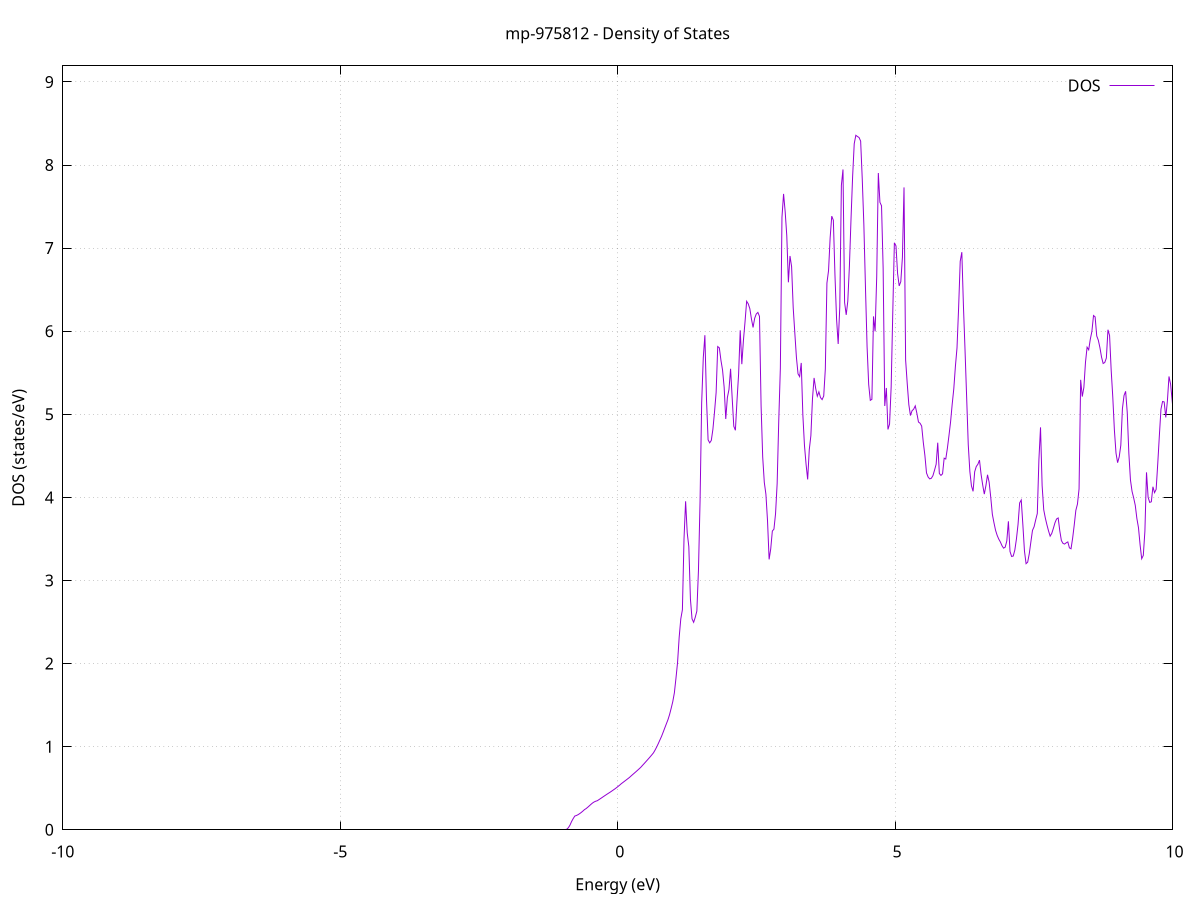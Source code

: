 set title 'mp-975812 - Density of States'
set xlabel 'Energy (eV)'
set ylabel 'DOS (states/eV)'
set grid
set xrange [-10:10]
set yrange [0:9.193]
set xzeroaxis lt -1
set terminal png size 800,600
set output 'mp-975812_dos_gnuplot.png'
plot '-' using 1:2 with lines title 'DOS'
-39.758400 0.000000
-39.729400 0.000000
-39.700500 0.000000
-39.671600 0.000000
-39.642600 0.000000
-39.613700 0.000000
-39.584700 0.000000
-39.555800 0.000000
-39.526800 0.000000
-39.497900 0.000000
-39.469000 0.000000
-39.440000 0.000000
-39.411100 0.000000
-39.382100 0.000000
-39.353200 0.000000
-39.324200 0.000000
-39.295300 0.000000
-39.266400 0.000000
-39.237400 0.000000
-39.208500 0.000000
-39.179500 0.000000
-39.150600 0.000000
-39.121600 0.000000
-39.092700 0.000000
-39.063800 0.000000
-39.034800 0.000000
-39.005900 0.000000
-38.976900 0.000000
-38.948000 0.000000
-38.919000 0.000000
-38.890100 0.000000
-38.861200 0.000000
-38.832200 0.000000
-38.803300 0.000000
-38.774300 0.000000
-38.745400 0.000000
-38.716400 0.000000
-38.687500 0.000000
-38.658600 0.000000
-38.629600 0.000000
-38.600700 0.000000
-38.571700 0.000000
-38.542800 0.000000
-38.513800 0.000000
-38.484900 0.000000
-38.455900 0.000000
-38.427000 0.000000
-38.398100 0.000000
-38.369100 0.000000
-38.340200 0.000000
-38.311200 0.000000
-38.282300 0.000000
-38.253300 0.000000
-38.224400 0.000000
-38.195500 0.000000
-38.166500 0.000000
-38.137600 0.000000
-38.108600 0.000000
-38.079700 0.000000
-38.050700 0.000000
-38.021800 0.000000
-37.992900 0.000000
-37.963900 0.000000
-37.935000 0.000000
-37.906000 0.000000
-37.877100 0.000000
-37.848100 0.000000
-37.819200 0.000000
-37.790300 0.000000
-37.761300 0.000000
-37.732400 0.000000
-37.703400 0.000000
-37.674500 0.000000
-37.645500 0.000000
-37.616600 0.000000
-37.587700 0.000000
-37.558700 0.000000
-37.529800 0.000000
-37.500800 0.000000
-37.471900 0.000000
-37.442900 0.000000
-37.414000 0.000000
-37.385100 0.000000
-37.356100 0.000000
-37.327200 0.000000
-37.298200 0.000000
-37.269300 0.000000
-37.240300 0.000000
-37.211400 0.000000
-37.182500 0.000000
-37.153500 0.000000
-37.124600 5.127200
-37.095600 43.401000
-37.066700 74.428900
-37.037700 160.516800
-37.008800 0.000000
-36.979900 0.000000
-36.950900 0.000000
-36.922000 0.000000
-36.893000 0.000000
-36.864100 0.000000
-36.835100 0.000000
-36.806200 0.000000
-36.777300 0.000000
-36.748300 0.000000
-36.719400 0.000000
-36.690400 0.000000
-36.661500 0.000000
-36.632500 0.000000
-36.603600 0.000000
-36.574700 0.000000
-36.545700 0.000000
-36.516800 0.000000
-36.487800 0.000000
-36.458900 0.000000
-36.429900 0.000000
-36.401000 0.000000
-36.372100 0.000000
-36.343100 0.000000
-36.314200 0.000000
-36.285200 0.000000
-36.256300 0.000000
-36.227300 0.000000
-36.198400 0.000000
-36.169400 0.000000
-36.140500 0.000000
-36.111600 0.000000
-36.082600 0.000000
-36.053700 0.000000
-36.024700 0.000000
-35.995800 0.000000
-35.966800 0.000000
-35.937900 0.000000
-35.909000 0.000000
-35.880000 0.000000
-35.851100 0.000000
-35.822100 0.000000
-35.793200 0.000000
-35.764200 0.000000
-35.735300 0.000000
-35.706400 0.000000
-35.677400 0.000000
-35.648500 0.000000
-35.619500 0.000000
-35.590600 0.000000
-35.561600 0.000000
-35.532700 0.000000
-35.503800 0.000000
-35.474800 0.000000
-35.445900 0.000000
-35.416900 0.000000
-35.388000 0.000000
-35.359000 0.000000
-35.330100 0.000000
-35.301200 0.000000
-35.272200 0.000000
-35.243300 0.000000
-35.214300 0.000000
-35.185400 0.000000
-35.156400 0.000000
-35.127500 0.000000
-35.098600 0.000000
-35.069600 0.000000
-35.040700 0.000000
-35.011700 0.000000
-34.982800 0.000000
-34.953800 0.000000
-34.924900 0.000000
-34.896000 0.000000
-34.867000 0.000000
-34.838100 0.000000
-34.809100 0.000000
-34.780200 0.000000
-34.751200 0.000000
-34.722300 0.000000
-34.693400 0.000000
-34.664400 0.000000
-34.635500 0.000000
-34.606500 0.000000
-34.577600 0.000000
-34.548600 0.000000
-34.519700 0.000000
-34.490800 0.000000
-34.461800 0.000000
-34.432900 0.000000
-34.403900 0.000000
-34.375000 0.000000
-34.346000 0.000000
-34.317100 0.000000
-34.288200 0.000000
-34.259200 0.000000
-34.230300 0.000000
-34.201300 0.000000
-34.172400 0.000000
-34.143400 0.000000
-34.114500 0.000000
-34.085600 0.000000
-34.056600 0.000000
-34.027700 0.000000
-33.998700 0.000000
-33.969800 0.000000
-33.940800 0.000000
-33.911900 0.000000
-33.883000 0.000000
-33.854000 0.000000
-33.825100 0.000000
-33.796100 0.000000
-33.767200 0.000000
-33.738200 0.000000
-33.709300 0.000000
-33.680300 0.000000
-33.651400 0.000000
-33.622500 0.000000
-33.593500 0.000000
-33.564600 0.000000
-33.535600 0.000000
-33.506700 0.000000
-33.477700 0.000000
-33.448800 0.000000
-33.419900 0.000000
-33.390900 0.000000
-33.362000 0.000000
-33.333000 0.000000
-33.304100 0.000000
-33.275100 0.000000
-33.246200 0.000000
-33.217300 0.000000
-33.188300 0.000000
-33.159400 0.000000
-33.130400 0.000000
-33.101500 0.000000
-33.072500 0.000000
-33.043600 0.000000
-33.014700 0.000000
-32.985700 0.000000
-32.956800 0.000000
-32.927800 0.000000
-32.898900 0.000000
-32.869900 0.000000
-32.841000 0.000000
-32.812100 0.000000
-32.783100 0.000000
-32.754200 0.000000
-32.725200 0.000000
-32.696300 0.000000
-32.667300 0.000000
-32.638400 0.000000
-32.609500 0.000000
-32.580500 0.000000
-32.551600 0.000000
-32.522600 0.000000
-32.493700 0.000000
-32.464700 0.000000
-32.435800 0.000000
-32.406900 0.000000
-32.377900 0.000000
-32.349000 0.000000
-32.320000 0.000000
-32.291100 0.000000
-32.262100 0.000000
-32.233200 0.000000
-32.204300 0.000000
-32.175300 0.000000
-32.146400 0.000000
-32.117400 0.000000
-32.088500 0.000000
-32.059500 0.000000
-32.030600 0.000000
-32.001700 0.000000
-31.972700 0.000000
-31.943800 0.000000
-31.914800 0.000000
-31.885900 0.000000
-31.856900 0.000000
-31.828000 0.000000
-31.799100 0.000000
-31.770100 0.000000
-31.741200 0.000000
-31.712200 0.000000
-31.683300 0.000000
-31.654300 0.000000
-31.625400 0.000000
-31.596500 0.000000
-31.567500 0.000000
-31.538600 0.000000
-31.509600 0.000000
-31.480700 0.000000
-31.451700 0.000000
-31.422800 0.000000
-31.393800 0.000000
-31.364900 0.000000
-31.336000 0.000000
-31.307000 0.000000
-31.278100 0.000000
-31.249100 0.000000
-31.220200 0.000000
-31.191200 0.000000
-31.162300 0.000000
-31.133400 0.000000
-31.104400 0.000000
-31.075500 0.000000
-31.046500 0.000000
-31.017600 0.000000
-30.988600 0.000000
-30.959700 0.000000
-30.930800 0.000000
-30.901800 0.000000
-30.872900 0.000000
-30.843900 0.000000
-30.815000 0.000000
-30.786000 0.000000
-30.757100 0.000000
-30.728200 0.000000
-30.699200 0.000000
-30.670300 0.000000
-30.641300 0.000000
-30.612400 0.000000
-30.583400 0.000000
-30.554500 0.000000
-30.525600 0.000000
-30.496600 0.000000
-30.467700 0.000000
-30.438700 0.000000
-30.409800 0.000000
-30.380800 0.000000
-30.351900 0.000000
-30.323000 0.000000
-30.294000 0.000000
-30.265100 0.000000
-30.236100 0.000000
-30.207200 0.000000
-30.178200 0.000000
-30.149300 0.000000
-30.120400 0.000000
-30.091400 0.000000
-30.062500 0.000000
-30.033500 0.000000
-30.004600 0.000000
-29.975600 0.000000
-29.946700 0.000000
-29.917800 0.000000
-29.888800 0.000000
-29.859900 0.000000
-29.830900 0.000000
-29.802000 0.000000
-29.773000 0.000000
-29.744100 0.000000
-29.715200 0.000000
-29.686200 0.000000
-29.657300 0.000000
-29.628300 0.000000
-29.599400 0.000000
-29.570400 0.000000
-29.541500 0.000000
-29.512600 0.000000
-29.483600 0.000000
-29.454700 0.000000
-29.425700 0.000000
-29.396800 0.000000
-29.367800 0.000000
-29.338900 0.000000
-29.310000 0.000000
-29.281000 0.000000
-29.252100 0.000000
-29.223100 0.000000
-29.194200 0.000000
-29.165200 0.000000
-29.136300 0.000000
-29.107300 0.000000
-29.078400 0.000000
-29.049500 0.000000
-29.020500 0.000000
-28.991600 0.000000
-28.962600 0.000000
-28.933700 0.000000
-28.904700 0.000000
-28.875800 0.000000
-28.846900 0.000000
-28.817900 0.000000
-28.789000 0.000000
-28.760000 0.000000
-28.731100 0.000000
-28.702100 0.000000
-28.673200 0.000000
-28.644300 0.000000
-28.615300 0.000000
-28.586400 0.000000
-28.557400 0.000000
-28.528500 0.000000
-28.499500 0.000000
-28.470600 0.000000
-28.441700 0.000000
-28.412700 0.000000
-28.383800 0.000000
-28.354800 0.000000
-28.325900 0.000000
-28.296900 0.000000
-28.268000 0.000000
-28.239100 0.000000
-28.210100 0.000000
-28.181200 0.000000
-28.152200 0.000000
-28.123300 0.000000
-28.094300 0.000000
-28.065400 0.000000
-28.036500 0.000000
-28.007500 0.000000
-27.978600 0.000000
-27.949600 0.000000
-27.920700 0.000000
-27.891700 0.000000
-27.862800 0.000000
-27.833900 0.000000
-27.804900 0.000000
-27.776000 0.000000
-27.747000 0.000000
-27.718100 0.000000
-27.689100 0.000000
-27.660200 0.000000
-27.631300 0.000000
-27.602300 0.000000
-27.573400 0.000000
-27.544400 0.000000
-27.515500 0.000000
-27.486500 0.000000
-27.457600 0.000000
-27.428700 0.000000
-27.399700 0.000000
-27.370800 0.000000
-27.341800 0.000000
-27.312900 0.000000
-27.283900 0.000000
-27.255000 0.000000
-27.226100 0.000000
-27.197100 0.000000
-27.168200 0.000000
-27.139200 0.000000
-27.110300 0.000000
-27.081300 0.000000
-27.052400 0.000000
-27.023500 0.000000
-26.994500 0.000000
-26.965600 0.000000
-26.936600 0.000000
-26.907700 0.000000
-26.878700 0.000000
-26.849800 0.000000
-26.820900 0.000000
-26.791900 0.000000
-26.763000 0.000000
-26.734000 0.000000
-26.705100 0.000000
-26.676100 0.000000
-26.647200 0.000000
-26.618200 0.000000
-26.589300 0.000000
-26.560400 0.000000
-26.531400 0.000000
-26.502500 0.000000
-26.473500 0.000000
-26.444600 0.000000
-26.415600 0.000000
-26.386700 0.000000
-26.357800 0.000000
-26.328800 0.000000
-26.299900 0.000000
-26.270900 0.000000
-26.242000 0.000000
-26.213000 0.000000
-26.184100 0.000000
-26.155200 0.000000
-26.126200 0.000000
-26.097300 0.000000
-26.068300 0.000000
-26.039400 0.000000
-26.010400 0.000000
-25.981500 0.000000
-25.952600 0.000000
-25.923600 0.000000
-25.894700 0.000000
-25.865700 0.000000
-25.836800 0.000000
-25.807800 0.000000
-25.778900 0.000000
-25.750000 0.000000
-25.721000 0.000000
-25.692100 0.000000
-25.663100 0.000000
-25.634200 0.000000
-25.605200 0.000000
-25.576300 0.000000
-25.547400 0.000000
-25.518400 0.000000
-25.489500 0.000000
-25.460500 0.000000
-25.431600 0.000000
-25.402600 0.000000
-25.373700 0.000000
-25.344800 0.000000
-25.315800 0.000000
-25.286900 0.000000
-25.257900 0.000000
-25.229000 0.000000
-25.200000 0.000000
-25.171100 0.000000
-25.142200 0.000000
-25.113200 0.000000
-25.084300 0.000000
-25.055300 0.000000
-25.026400 0.000000
-24.997400 0.000000
-24.968500 0.000000
-24.939600 0.000000
-24.910600 0.000000
-24.881700 0.000000
-24.852700 0.000000
-24.823800 0.000000
-24.794800 0.000000
-24.765900 0.000000
-24.737000 0.000000
-24.708000 0.000000
-24.679100 0.000000
-24.650100 0.000000
-24.621200 0.000000
-24.592200 0.000000
-24.563300 0.000000
-24.534400 0.000000
-24.505400 0.000000
-24.476500 0.000000
-24.447500 0.000000
-24.418600 0.000000
-24.389600 0.000000
-24.360700 0.000000
-24.331700 0.000000
-24.302800 0.000000
-24.273900 0.000000
-24.244900 0.000000
-24.216000 0.000000
-24.187000 0.000000
-24.158100 0.000000
-24.129100 0.000000
-24.100200 0.000000
-24.071300 0.000000
-24.042300 0.000000
-24.013400 0.000000
-23.984400 0.000000
-23.955500 0.000000
-23.926500 0.000000
-23.897600 0.000000
-23.868700 0.000000
-23.839700 0.000000
-23.810800 0.000000
-23.781800 0.000000
-23.752900 0.000000
-23.723900 0.000000
-23.695000 0.000000
-23.666100 0.000000
-23.637100 0.000000
-23.608200 0.000000
-23.579200 0.000000
-23.550300 0.000000
-23.521300 0.000000
-23.492400 0.000000
-23.463500 0.000000
-23.434500 0.000000
-23.405600 0.000000
-23.376600 0.000000
-23.347700 0.000000
-23.318700 0.000000
-23.289800 0.000000
-23.260900 0.000000
-23.231900 0.000000
-23.203000 0.000000
-23.174000 0.000000
-23.145100 0.000000
-23.116100 0.000000
-23.087200 0.000000
-23.058300 0.000000
-23.029300 0.000000
-23.000400 0.000000
-22.971400 0.000000
-22.942500 0.000000
-22.913500 0.000000
-22.884600 0.000000
-22.855700 0.000000
-22.826700 0.000000
-22.797800 0.000000
-22.768800 0.000000
-22.739900 0.000000
-22.710900 0.000000
-22.682000 0.000000
-22.653100 0.000000
-22.624100 0.000000
-22.595200 0.000000
-22.566200 0.000000
-22.537300 0.000000
-22.508300 0.000000
-22.479400 0.000000
-22.450500 0.000000
-22.421500 0.000000
-22.392600 0.000000
-22.363600 0.000000
-22.334700 0.000000
-22.305700 0.000000
-22.276800 0.000000
-22.247900 0.000000
-22.218900 0.000000
-22.190000 0.000000
-22.161000 0.000000
-22.132100 0.000000
-22.103100 0.000000
-22.074200 0.000000
-22.045200 0.000000
-22.016300 0.000000
-21.987400 0.000000
-21.958400 0.000000
-21.929500 0.000000
-21.900500 0.000000
-21.871600 0.000000
-21.842600 0.000000
-21.813700 0.000000
-21.784800 0.000000
-21.755800 0.000000
-21.726900 0.000000
-21.697900 0.000000
-21.669000 0.000000
-21.640000 0.000000
-21.611100 0.000000
-21.582200 0.000000
-21.553200 0.000000
-21.524300 0.000000
-21.495300 0.000000
-21.466400 0.000000
-21.437400 0.000000
-21.408500 0.000000
-21.379600 0.000000
-21.350600 0.000000
-21.321700 0.000000
-21.292700 0.000000
-21.263800 0.000000
-21.234800 0.000000
-21.205900 0.000000
-21.177000 0.000000
-21.148000 0.000000
-21.119100 0.000000
-21.090100 0.000000
-21.061200 0.000000
-21.032200 0.000000
-21.003300 0.000000
-20.974400 0.000000
-20.945400 0.000000
-20.916500 0.000000
-20.887500 0.000000
-20.858600 0.000000
-20.829600 0.000000
-20.800700 0.000000
-20.771800 0.000000
-20.742800 0.000000
-20.713900 0.000000
-20.684900 0.000000
-20.656000 0.000000
-20.627000 0.000000
-20.598100 0.000000
-20.569200 0.000000
-20.540200 0.000000
-20.511300 0.000000
-20.482300 0.000000
-20.453400 0.000000
-20.424400 0.000000
-20.395500 0.000000
-20.366600 0.000000
-20.337600 0.000000
-20.308700 0.000000
-20.279700 0.000000
-20.250800 0.000000
-20.221800 0.000000
-20.192900 0.000000
-20.164000 0.000000
-20.135000 0.000000
-20.106100 0.000000
-20.077100 0.000000
-20.048200 0.000000
-20.019200 0.000000
-19.990300 0.000000
-19.961400 0.000000
-19.932400 0.000000
-19.903500 0.000000
-19.874500 0.000000
-19.845600 0.000000
-19.816600 0.000000
-19.787700 0.000000
-19.758800 0.000000
-19.729800 0.000000
-19.700900 0.000000
-19.671900 0.000000
-19.643000 0.000000
-19.614000 0.000000
-19.585100 0.000000
-19.556100 0.000000
-19.527200 0.000000
-19.498300 0.000000
-19.469300 0.000000
-19.440400 0.000000
-19.411400 0.000000
-19.382500 0.000000
-19.353500 0.000000
-19.324600 0.000000
-19.295700 0.000000
-19.266700 0.000000
-19.237800 0.000000
-19.208800 0.000000
-19.179900 0.000000
-19.150900 0.000000
-19.122000 0.000000
-19.093100 0.000000
-19.064100 0.000000
-19.035200 0.000000
-19.006200 0.000000
-18.977300 0.000000
-18.948300 0.000000
-18.919400 0.000000
-18.890500 0.000000
-18.861500 0.000000
-18.832600 0.000000
-18.803600 0.000000
-18.774700 0.000000
-18.745700 0.000000
-18.716800 0.000000
-18.687900 0.000000
-18.658900 0.000000
-18.630000 0.000000
-18.601000 0.000000
-18.572100 0.000000
-18.543100 0.000000
-18.514200 0.000000
-18.485300 0.000000
-18.456300 0.000000
-18.427400 0.000000
-18.398400 0.000000
-18.369500 0.000000
-18.340500 0.000000
-18.311600 0.000000
-18.282700 0.000000
-18.253700 0.000000
-18.224800 0.000000
-18.195800 0.000000
-18.166900 0.000000
-18.137900 0.000000
-18.109000 0.000000
-18.080100 0.000000
-18.051100 0.000000
-18.022200 0.000000
-17.993200 0.000000
-17.964300 0.000000
-17.935300 0.000000
-17.906400 0.000000
-17.877500 0.000000
-17.848500 0.000000
-17.819600 0.000000
-17.790600 0.000000
-17.761700 0.000000
-17.732700 0.000000
-17.703800 0.000000
-17.674900 0.000000
-17.645900 0.000000
-17.617000 0.000000
-17.588000 0.000000
-17.559100 0.000000
-17.530100 0.000000
-17.501200 0.000000
-17.472300 0.000000
-17.443300 0.000000
-17.414400 0.000000
-17.385400 0.000000
-17.356500 0.000000
-17.327500 0.000000
-17.298600 0.000000
-17.269600 0.000000
-17.240700 0.000000
-17.211800 0.000000
-17.182800 0.000000
-17.153900 0.000000
-17.124900 0.000000
-17.096000 0.160100
-17.067000 4.625600
-17.038100 5.885900
-17.009200 7.521000
-16.980200 20.643000
-16.951300 30.082500
-16.922300 27.141800
-16.893400 32.386800
-16.864400 31.977800
-16.835500 33.120500
-16.806600 13.731800
-16.777600 9.292300
-16.748700 12.794800
-16.719700 20.837600
-16.690800 20.257700
-16.661800 20.798000
-16.632900 23.515900
-16.604000 23.816300
-16.575000 20.621300
-16.546100 25.873800
-16.517100 18.519100
-16.488200 45.183700
-16.459200 37.782500
-16.430300 34.515900
-16.401400 57.733700
-16.372400 89.433100
-16.343500 0.000000
-16.314500 0.000000
-16.285600 0.000000
-16.256600 0.000000
-16.227700 0.000000
-16.198800 0.000000
-16.169800 0.000000
-16.140900 0.000000
-16.111900 0.000000
-16.083000 0.000000
-16.054000 0.000000
-16.025100 0.000000
-15.996200 0.000000
-15.967200 0.000000
-15.938300 0.000000
-15.909300 0.000000
-15.880400 0.000000
-15.851400 0.000000
-15.822500 0.000000
-15.793600 0.000000
-15.764600 0.000000
-15.735700 0.000000
-15.706700 0.000000
-15.677800 0.000000
-15.648800 0.000000
-15.619900 0.000000
-15.591000 0.000000
-15.562000 0.000000
-15.533100 0.000000
-15.504100 0.000000
-15.475200 0.000000
-15.446200 0.000000
-15.417300 0.000000
-15.388400 0.000000
-15.359400 0.000000
-15.330500 0.000000
-15.301500 0.000000
-15.272600 0.000000
-15.243600 0.000000
-15.214700 0.000000
-15.185800 0.000000
-15.156800 0.000000
-15.127900 0.000000
-15.098900 0.000000
-15.070000 0.000000
-15.041000 0.000000
-15.012100 0.000000
-14.983200 15.700400
-14.954200 52.483800
-14.925300 106.837800
-14.896300 11.067500
-14.867400 0.000000
-14.838400 0.000000
-14.809500 0.000000
-14.780500 0.000000
-14.751600 0.000000
-14.722700 0.000000
-14.693700 0.000000
-14.664800 0.000000
-14.635800 0.000000
-14.606900 0.000000
-14.577900 0.000000
-14.549000 0.000000
-14.520100 0.000000
-14.491100 0.000000
-14.462200 0.000000
-14.433200 0.000000
-14.404300 0.000000
-14.375300 0.000000
-14.346400 0.000000
-14.317500 0.000000
-14.288500 0.000000
-14.259600 0.000000
-14.230600 0.000000
-14.201700 0.000000
-14.172700 0.000000
-14.143800 0.000000
-14.114900 0.000000
-14.085900 0.000000
-14.057000 0.000000
-14.028000 0.000000
-13.999100 0.000000
-13.970100 0.000000
-13.941200 0.000000
-13.912300 0.000000
-13.883300 0.000000
-13.854400 0.000000
-13.825400 0.000000
-13.796500 0.000000
-13.767500 0.000000
-13.738600 0.000000
-13.709700 0.000000
-13.680700 0.000000
-13.651800 0.000000
-13.622800 0.000000
-13.593900 0.000000
-13.564900 0.000000
-13.536000 0.000000
-13.507100 0.000000
-13.478100 0.000000
-13.449200 0.000000
-13.420200 0.000000
-13.391300 0.000000
-13.362300 0.000000
-13.333400 0.000000
-13.304500 0.000000
-13.275500 0.000000
-13.246600 0.000000
-13.217600 0.000000
-13.188700 0.000000
-13.159700 0.000000
-13.130800 0.000000
-13.101900 0.000000
-13.072900 0.000000
-13.044000 0.000000
-13.015000 0.000000
-12.986100 0.000000
-12.957100 0.000000
-12.928200 0.000000
-12.899300 0.000000
-12.870300 0.000000
-12.841400 0.000000
-12.812400 0.000000
-12.783500 0.000000
-12.754500 0.000000
-12.725600 0.000000
-12.696700 0.000000
-12.667700 0.000000
-12.638800 0.000000
-12.609800 0.000000
-12.580900 0.000000
-12.551900 0.000000
-12.523000 0.000000
-12.494000 0.000000
-12.465100 0.000000
-12.436200 0.000000
-12.407200 0.000000
-12.378300 0.000000
-12.349300 0.000000
-12.320400 0.000000
-12.291400 0.000000
-12.262500 0.000000
-12.233600 0.000000
-12.204600 0.000000
-12.175700 0.000000
-12.146700 0.000000
-12.117800 0.000000
-12.088800 0.000000
-12.059900 0.000000
-12.031000 0.000000
-12.002000 0.000000
-11.973100 0.000000
-11.944100 0.000000
-11.915200 0.000000
-11.886200 0.000000
-11.857300 0.000000
-11.828400 0.000000
-11.799400 0.000000
-11.770500 0.000000
-11.741500 0.000000
-11.712600 0.000000
-11.683600 0.000000
-11.654700 0.000000
-11.625800 0.000000
-11.596800 0.000000
-11.567900 0.000000
-11.538900 0.000000
-11.510000 0.000000
-11.481000 0.000000
-11.452100 0.000000
-11.423200 0.000000
-11.394200 0.000000
-11.365300 0.000000
-11.336300 0.000000
-11.307400 0.000000
-11.278400 0.000000
-11.249500 0.000000
-11.220600 0.000000
-11.191600 0.000000
-11.162700 0.000000
-11.133700 0.000000
-11.104800 0.000000
-11.075800 0.000000
-11.046900 0.000000
-11.018000 0.000000
-10.989000 0.000000
-10.960100 0.000000
-10.931100 0.000000
-10.902200 0.000000
-10.873200 0.000000
-10.844300 0.000000
-10.815400 0.000000
-10.786400 0.000000
-10.757500 0.000000
-10.728500 0.000000
-10.699600 0.000000
-10.670600 0.000000
-10.641700 0.000000
-10.612800 0.000000
-10.583800 0.000000
-10.554900 0.000000
-10.525900 0.000000
-10.497000 0.000000
-10.468000 0.000000
-10.439100 0.000000
-10.410200 0.000000
-10.381200 0.000000
-10.352300 0.000000
-10.323300 0.000000
-10.294400 0.000000
-10.265400 0.000000
-10.236500 0.000000
-10.207500 0.000000
-10.178600 0.000000
-10.149700 0.000000
-10.120700 0.000000
-10.091800 0.000000
-10.062800 0.000000
-10.033900 0.000000
-10.004900 0.000000
-9.976000 0.000000
-9.947100 0.000000
-9.918100 0.000000
-9.889200 0.000000
-9.860200 0.000000
-9.831300 0.000000
-9.802300 0.000000
-9.773400 0.000000
-9.744500 0.000000
-9.715500 0.000000
-9.686600 0.000000
-9.657600 0.000000
-9.628700 0.000000
-9.599700 0.000000
-9.570800 0.000000
-9.541900 0.000000
-9.512900 0.000000
-9.484000 0.000000
-9.455000 0.000000
-9.426100 0.000000
-9.397100 0.000000
-9.368200 0.000000
-9.339300 0.000000
-9.310300 0.000000
-9.281400 0.000000
-9.252400 0.000000
-9.223500 0.000000
-9.194500 0.000000
-9.165600 0.000000
-9.136700 0.000000
-9.107700 0.000000
-9.078800 0.000000
-9.049800 0.000000
-9.020900 0.000000
-8.991900 0.000000
-8.963000 0.000000
-8.934100 0.000000
-8.905100 0.000000
-8.876200 0.000000
-8.847200 0.000000
-8.818300 0.000000
-8.789300 0.000000
-8.760400 0.000000
-8.731500 0.000000
-8.702500 0.000000
-8.673600 0.000000
-8.644600 0.000000
-8.615700 0.000000
-8.586700 0.000000
-8.557800 0.000000
-8.528900 0.000000
-8.499900 0.000000
-8.471000 0.000000
-8.442000 0.000000
-8.413100 0.000000
-8.384100 0.000000
-8.355200 0.000000
-8.326300 0.000000
-8.297300 0.000000
-8.268400 0.000000
-8.239400 0.000000
-8.210500 0.000000
-8.181500 0.000000
-8.152600 0.000000
-8.123700 0.000000
-8.094700 0.000000
-8.065800 0.000000
-8.036800 0.000000
-8.007900 0.000000
-7.978900 0.000000
-7.950000 0.000000
-7.921100 0.000000
-7.892100 0.000000
-7.863200 0.000000
-7.834200 0.000000
-7.805300 0.000000
-7.776300 0.000000
-7.747400 0.000000
-7.718400 0.000000
-7.689500 0.000000
-7.660600 0.000000
-7.631600 0.000000
-7.602700 0.000000
-7.573700 0.000000
-7.544800 0.000000
-7.515800 0.000000
-7.486900 0.000000
-7.458000 0.000000
-7.429000 0.000000
-7.400100 0.000000
-7.371100 0.000000
-7.342200 0.000000
-7.313200 0.000000
-7.284300 0.000000
-7.255400 0.000000
-7.226400 0.000000
-7.197500 0.000000
-7.168500 0.000000
-7.139600 0.000000
-7.110600 0.000000
-7.081700 0.000000
-7.052800 0.000000
-7.023800 0.000000
-6.994900 0.000000
-6.965900 0.000000
-6.937000 0.000000
-6.908000 0.000000
-6.879100 0.000000
-6.850200 0.000000
-6.821200 0.000000
-6.792300 0.000000
-6.763300 0.000000
-6.734400 0.000000
-6.705400 0.000000
-6.676500 0.000000
-6.647600 0.000000
-6.618600 0.000000
-6.589700 0.000000
-6.560700 0.000000
-6.531800 0.000000
-6.502800 0.000000
-6.473900 0.000000
-6.445000 0.000000
-6.416000 0.000000
-6.387100 0.000000
-6.358100 0.000000
-6.329200 0.000000
-6.300200 0.000000
-6.271300 0.000000
-6.242400 0.000000
-6.213400 0.000000
-6.184500 0.000000
-6.155500 0.000000
-6.126600 0.000000
-6.097600 0.000000
-6.068700 0.000000
-6.039800 0.000000
-6.010800 0.000000
-5.981900 0.000000
-5.952900 0.000000
-5.924000 0.000000
-5.895000 0.000000
-5.866100 0.000000
-5.837200 0.000000
-5.808200 0.000000
-5.779300 0.000000
-5.750300 0.000000
-5.721400 0.000000
-5.692400 0.000000
-5.663500 0.000000
-5.634600 0.000000
-5.605600 0.000000
-5.576700 0.000000
-5.547700 0.000000
-5.518800 0.000000
-5.489800 0.000000
-5.460900 0.000000
-5.431900 0.000000
-5.403000 0.000000
-5.374100 0.000000
-5.345100 0.000000
-5.316200 0.000000
-5.287200 0.000000
-5.258300 0.000000
-5.229300 0.000000
-5.200400 0.000000
-5.171500 0.000000
-5.142500 0.000000
-5.113600 0.000000
-5.084600 0.000000
-5.055700 0.000000
-5.026700 0.000000
-4.997800 0.000000
-4.968900 0.000000
-4.939900 0.000000
-4.911000 0.000000
-4.882000 0.000000
-4.853100 0.000000
-4.824100 0.000000
-4.795200 0.000000
-4.766300 0.000000
-4.737300 0.000000
-4.708400 0.000000
-4.679400 0.000000
-4.650500 0.000000
-4.621500 0.000000
-4.592600 0.000000
-4.563700 0.000000
-4.534700 0.000000
-4.505800 0.000000
-4.476800 0.000000
-4.447900 0.000000
-4.418900 0.000000
-4.390000 0.000000
-4.361100 0.000000
-4.332100 0.000000
-4.303200 0.000000
-4.274200 0.000000
-4.245300 0.000000
-4.216300 0.000000
-4.187400 0.000000
-4.158500 0.000000
-4.129500 0.000000
-4.100600 0.000000
-4.071600 0.000000
-4.042700 0.000000
-4.013700 0.000000
-3.984800 0.000000
-3.955900 0.000000
-3.926900 0.000000
-3.898000 0.000000
-3.869000 0.000000
-3.840100 0.000000
-3.811100 0.000000
-3.782200 0.000000
-3.753300 0.000000
-3.724300 0.000000
-3.695400 0.000000
-3.666400 0.000000
-3.637500 0.000000
-3.608500 0.000000
-3.579600 0.000000
-3.550700 0.000000
-3.521700 0.000000
-3.492800 0.000000
-3.463800 0.000000
-3.434900 0.000000
-3.405900 0.000000
-3.377000 0.000000
-3.348100 0.000000
-3.319100 0.000000
-3.290200 0.000000
-3.261200 0.000000
-3.232300 0.000000
-3.203300 0.000000
-3.174400 0.000000
-3.145400 0.000000
-3.116500 0.000000
-3.087600 0.000000
-3.058600 0.000000
-3.029700 0.000000
-3.000700 0.000000
-2.971800 0.000000
-2.942800 0.000000
-2.913900 0.000000
-2.885000 0.000000
-2.856000 0.000000
-2.827100 0.000000
-2.798100 0.000000
-2.769200 0.000000
-2.740200 0.000000
-2.711300 0.000000
-2.682400 0.000000
-2.653400 0.000000
-2.624500 0.000000
-2.595500 0.000000
-2.566600 0.000000
-2.537600 0.000000
-2.508700 0.000000
-2.479800 0.000000
-2.450800 0.000000
-2.421900 0.000000
-2.392900 0.000000
-2.364000 0.000000
-2.335000 0.000000
-2.306100 0.000000
-2.277200 0.000000
-2.248200 0.000000
-2.219300 0.000000
-2.190300 0.000000
-2.161400 0.000000
-2.132400 0.000000
-2.103500 0.000000
-2.074600 0.000000
-2.045600 0.000000
-2.016700 0.000000
-1.987700 0.000000
-1.958800 0.000000
-1.929800 0.000000
-1.900900 0.000000
-1.872000 0.000000
-1.843000 0.000000
-1.814100 0.000000
-1.785100 0.000000
-1.756200 0.000000
-1.727200 0.000000
-1.698300 0.000000
-1.669400 0.000000
-1.640400 0.000000
-1.611500 0.000000
-1.582500 0.000000
-1.553600 0.000000
-1.524600 0.000000
-1.495700 0.000000
-1.466800 0.000000
-1.437800 0.000000
-1.408900 0.000000
-1.379900 0.000000
-1.351000 0.000000
-1.322000 0.000000
-1.293100 0.000000
-1.264200 0.000000
-1.235200 0.000000
-1.206300 0.000000
-1.177300 0.000000
-1.148400 0.000000
-1.119400 0.000000
-1.090500 0.000000
-1.061600 0.000000
-1.032600 0.000000
-1.003700 0.000000
-0.974700 0.000000
-0.945800 0.000000
-0.916800 0.006400
-0.887900 0.025100
-0.859000 0.056100
-0.830000 0.099400
-0.801100 0.134700
-0.772100 0.165400
-0.743200 0.171700
-0.714200 0.181500
-0.685300 0.194000
-0.656300 0.208300
-0.627400 0.224400
-0.598500 0.242200
-0.569500 0.254400
-0.540600 0.270300
-0.511600 0.287500
-0.482700 0.305100
-0.453700 0.321500
-0.424800 0.334400
-0.395900 0.343600
-0.366900 0.349500
-0.338000 0.362400
-0.309000 0.375200
-0.280100 0.388400
-0.251100 0.401700
-0.222200 0.414700
-0.193300 0.427500
-0.164300 0.440000
-0.135400 0.452400
-0.106400 0.465600
-0.077500 0.479000
-0.048500 0.492500
-0.019600 0.507000
0.009300 0.522400
0.038300 0.538500
0.067200 0.555300
0.096200 0.569900
0.125100 0.584600
0.154100 0.599400
0.183000 0.614300
0.211900 0.629300
0.240900 0.646900
0.269800 0.663900
0.298800 0.680600
0.327700 0.697500
0.356700 0.714800
0.385600 0.732300
0.414500 0.750100
0.443500 0.771700
0.472400 0.792700
0.501400 0.814100
0.530300 0.835700
0.559300 0.857500
0.588200 0.879800
0.617100 0.902400
0.646100 0.926200
0.675000 0.959900
0.704000 0.997000
0.732900 1.037700
0.761900 1.081000
0.790800 1.123400
0.819700 1.173100
0.848700 1.223900
0.877600 1.274300
0.906600 1.324400
0.935500 1.385600
0.964500 1.461500
0.993400 1.541100
1.022300 1.647300
1.051300 1.824800
1.080200 2.016000
1.109200 2.318200
1.138100 2.538000
1.167100 2.647700
1.196000 3.500300
1.224900 3.953200
1.253900 3.574100
1.282800 3.407700
1.311800 2.775800
1.340700 2.537900
1.369700 2.496600
1.398600 2.557100
1.427500 2.631500
1.456500 3.120600
1.485400 3.956300
1.514400 5.139700
1.543300 5.677600
1.572300 5.951900
1.601200 5.183500
1.630200 4.692300
1.659100 4.656500
1.688000 4.685600
1.717000 4.820400
1.745900 5.028100
1.774900 5.262300
1.803800 5.815300
1.832800 5.799400
1.861700 5.649700
1.890600 5.532400
1.919600 5.325600
1.948500 4.943400
1.977500 5.201100
2.006400 5.298300
2.035400 5.548000
2.064300 5.195600
2.093200 4.856300
2.122200 4.807600
2.151100 5.165600
2.180100 5.483300
2.209000 6.011000
2.238000 5.603000
2.266900 5.888800
2.295800 6.112000
2.324800 6.359900
2.353700 6.329700
2.382700 6.270700
2.411600 6.146800
2.440600 6.045400
2.469500 6.155200
2.498400 6.207000
2.527400 6.226000
2.556300 6.178200
2.585300 5.101700
2.614200 4.486300
2.643200 4.180000
2.672100 4.038100
2.701000 3.719900
2.730000 3.253900
2.758900 3.379900
2.787900 3.594600
2.816800 3.617700
2.845800 3.802400
2.874700 4.165600
2.903600 4.922500
2.932600 5.556700
2.961500 7.370100
2.990500 7.652300
3.019400 7.436800
3.048400 7.147700
3.077300 6.588600
3.106200 6.905100
3.135200 6.776500
3.164100 6.282400
3.193100 5.979600
3.222000 5.686100
3.251000 5.486500
3.279900 5.453500
3.308800 5.618100
3.337800 4.995500
3.366700 4.628500
3.395700 4.399500
3.424600 4.216000
3.453600 4.573100
3.482500 4.743000
3.511400 5.186900
3.540400 5.437900
3.569300 5.311200
3.598300 5.217400
3.627200 5.270200
3.656200 5.200600
3.685100 5.176800
3.714000 5.220000
3.743000 5.544900
3.771900 6.579500
3.800900 6.729100
3.829800 7.123600
3.858800 7.384600
3.887700 7.335100
3.916700 6.675400
3.945600 6.146300
3.974500 5.846600
4.003500 6.291700
4.032400 7.756400
4.061400 7.946300
4.090300 6.346000
4.119300 6.196600
4.148200 6.362800
4.177100 6.785600
4.206100 7.352100
4.235000 7.863300
4.264000 8.256400
4.292900 8.357600
4.321900 8.343100
4.350800 8.330900
4.379700 8.287100
4.408700 7.828400
4.437600 7.279600
4.466600 6.522300
4.495500 5.814200
4.524500 5.358900
4.553400 5.167900
4.582300 5.179900
4.611300 6.178200
4.640200 5.998200
4.669200 6.656800
4.698100 7.903700
4.727100 7.551300
4.756000 7.509000
4.784900 6.758700
4.813900 5.100100
4.842800 5.316600
4.871800 4.817900
4.900700 4.882100
4.929700 5.334300
4.958600 6.225800
4.987500 7.063900
5.016500 7.026400
5.045400 6.693600
5.074400 6.545200
5.103300 6.596900
5.132300 6.887900
5.161200 7.730300
5.190100 5.654600
5.219100 5.370200
5.248000 5.116500
5.277000 4.985300
5.305900 5.042600
5.334900 5.061400
5.363800 5.101500
5.392700 5.013100
5.421700 4.907000
5.450600 4.892400
5.479600 4.857700
5.508500 4.662600
5.537500 4.505100
5.566400 4.294500
5.595300 4.245600
5.624300 4.222800
5.653200 4.229800
5.682200 4.261400
5.711100 4.327300
5.740100 4.398400
5.769000 4.658500
5.797900 4.287600
5.826900 4.264500
5.855800 4.284000
5.884800 4.471800
5.913700 4.461900
5.942700 4.590800
5.971600 4.745200
6.000500 4.909100
6.029500 5.121500
6.058400 5.307700
6.087400 5.578100
6.116300 5.798900
6.145300 6.282800
6.174200 6.841600
6.203100 6.951100
6.232100 6.305100
6.261000 5.770500
6.290000 5.204200
6.318900 4.635600
6.347900 4.311600
6.376800 4.137600
6.405800 4.072900
6.434700 4.308300
6.463600 4.371700
6.492600 4.398900
6.521500 4.448400
6.550500 4.275500
6.579400 4.149100
6.608400 4.039200
6.637300 4.142400
6.666200 4.272100
6.695200 4.183500
6.724100 4.002800
6.753100 3.796900
6.782000 3.695900
6.811000 3.604100
6.839900 3.543200
6.868800 3.498000
6.897800 3.463300
6.926700 3.419100
6.955700 3.389200
6.984600 3.400300
7.013600 3.475100
7.042500 3.712500
7.071400 3.349200
7.100400 3.289100
7.129300 3.294300
7.158300 3.366000
7.187200 3.498900
7.216200 3.675200
7.245100 3.933400
7.274000 3.968800
7.303000 3.673100
7.331900 3.355000
7.360900 3.202300
7.389800 3.220100
7.418800 3.322500
7.447700 3.464900
7.476600 3.603200
7.505600 3.646800
7.534500 3.729600
7.563500 3.806500
7.592400 4.455700
7.621400 4.842800
7.650300 4.141600
7.679200 3.850900
7.708200 3.750700
7.737100 3.669600
7.766100 3.595900
7.795000 3.533600
7.824000 3.566400
7.852900 3.627200
7.881800 3.694400
7.910800 3.740400
7.939700 3.752400
7.968700 3.597600
7.997600 3.480000
8.026600 3.446300
8.055500 3.438400
8.084400 3.453200
8.113400 3.464400
8.142300 3.392400
8.171300 3.381800
8.200200 3.509200
8.229200 3.667900
8.258100 3.844000
8.287000 3.919600
8.316000 4.101600
8.344900 5.414800
8.373900 5.213300
8.402800 5.324300
8.431800 5.625800
8.460700 5.807600
8.489600 5.776300
8.518600 5.903400
8.547500 5.998600
8.576500 6.188600
8.605400 6.172500
8.634400 5.942900
8.663300 5.891300
8.692300 5.801000
8.721200 5.687900
8.750100 5.611500
8.779100 5.623000
8.808000 5.676800
8.837000 6.017500
8.865900 5.949000
8.894900 5.529900
8.923800 5.207100
8.952700 4.810500
8.981700 4.533500
9.010600 4.417700
9.039600 4.487600
9.068500 4.627000
9.097500 5.068100
9.126400 5.226200
9.155300 5.276700
9.184300 5.023000
9.213200 4.531800
9.242200 4.209900
9.271100 4.072300
9.300100 3.994100
9.329000 3.904400
9.357900 3.746000
9.386900 3.635500
9.415800 3.430400
9.444800 3.261600
9.473700 3.301900
9.502700 3.592900
9.531600 4.301300
9.560500 4.000800
9.589500 3.939500
9.618400 3.947400
9.647400 4.128000
9.676300 4.057200
9.705300 4.096800
9.734200 4.405800
9.763100 4.742000
9.792100 5.061800
9.821000 5.154300
9.850000 5.148800
9.878900 4.962400
9.907900 5.158500
9.936800 5.455400
9.965700 5.363000
9.994700 5.160600
10.023600 4.946700
10.052600 5.089600
10.081500 4.466000
10.110500 3.946400
10.139400 3.546700
10.168300 2.762000
10.197300 2.588000
10.226200 2.559200
10.255200 2.661900
10.284100 3.051200
10.313100 2.846300
10.342000 2.749200
10.370900 2.551700
10.399900 2.365500
10.428800 2.275500
10.457800 2.233000
10.486700 2.124800
10.515700 2.042900
10.544600 1.952900
10.573500 1.910500
10.602500 1.937600
10.631400 1.689000
10.660400 1.629300
10.689300 1.531400
10.718300 1.440300
10.747200 1.352700
10.776100 1.267100
10.805100 1.189300
10.834000 1.266900
10.863000 1.161400
10.891900 1.015200
10.920900 0.864600
10.949800 0.747800
10.978700 0.661200
11.007700 0.611700
11.036600 0.707600
11.065600 0.731600
11.094500 0.781900
11.123500 0.831000
11.152400 0.880600
11.181400 0.957100
11.210300 1.180300
11.239200 1.435700
11.268200 1.809200
11.297100 2.847100
11.326100 3.234000
11.355000 3.447400
11.384000 3.620300
11.412900 3.692400
11.441800 3.720200
11.470800 3.784200
11.499700 4.091700
11.528700 4.431400
11.557600 5.176700
11.586600 5.319200
11.615500 5.277300
11.644400 5.208200
11.673400 5.076200
11.702300 5.235200
11.731300 5.473000
11.760200 5.342200
11.789200 4.836600
11.818100 4.620200
11.847000 4.355800
11.876000 4.153800
11.904900 3.923500
11.933900 3.802900
11.962800 3.682700
11.991800 3.630800
12.020700 3.581900
12.049600 3.559600
12.078600 3.655500
12.107500 3.763700
12.136500 3.922000
12.165400 4.102500
12.194400 4.388000
12.223300 4.449600
12.252200 4.432200
12.281200 4.426900
12.310100 4.432100
12.339100 4.467800
12.368000 4.535900
12.397000 4.522400
12.425900 4.709700
12.454800 4.459800
12.483800 4.277500
12.512700 4.149100
12.541700 4.072200
12.570600 3.973700
12.599600 3.894200
12.628500 3.829400
12.657400 3.788700
12.686400 3.850400
12.715300 3.907500
12.744300 3.853100
12.773200 3.706100
12.802200 3.617900
12.831100 3.593400
12.860000 3.581800
12.889000 3.575700
12.917900 3.631500
12.946900 3.580200
12.975800 3.619000
13.004800 3.709800
13.033700 3.766300
13.062600 3.840100
13.091600 3.924100
13.120500 4.015600
13.149500 4.175400
13.178400 4.323700
13.207400 4.423700
13.236300 4.416100
13.265200 3.554100
13.294200 3.304700
13.323100 3.201100
13.352100 3.437700
13.381000 3.363000
13.410000 3.283400
13.438900 3.115800
13.467900 3.002300
13.496800 2.947000
13.525700 2.940100
13.554700 2.914200
13.583600 2.906500
13.612600 2.959100
13.641500 3.136000
13.670500 3.164800
13.699400 3.187500
13.728300 3.285900
13.757300 3.425500
13.786200 3.584900
13.815200 3.689600
13.844100 3.821400
13.873100 3.928600
13.902000 4.034600
13.930900 4.145000
13.959900 4.256700
13.988800 4.366100
14.017800 4.519500
14.046700 4.698100
14.075700 4.793200
14.104600 4.923400
14.133500 5.070600
14.162500 5.072500
14.191400 5.051200
14.220400 5.093000
14.249300 5.060900
14.278300 5.076300
14.307200 5.136300
14.336100 5.215600
14.365100 5.112900
14.394000 5.078400
14.423000 5.064000
14.451900 5.051500
14.480900 5.051500
14.509800 5.011600
14.538700 4.964700
14.567700 5.038500
14.596600 4.491600
14.625600 4.103800
14.654500 3.743400
14.683500 3.592600
14.712400 3.388900
14.741300 3.294000
14.770300 3.343300
14.799200 3.336200
14.828200 3.280800
14.857100 3.119600
14.886100 2.899400
14.915000 2.641300
14.943900 2.554700
14.972900 2.606000
15.001800 2.769200
15.030800 2.994900
15.059700 3.121100
15.088700 3.522600
15.117600 3.742700
15.146500 3.630700
15.175500 2.946100
15.204400 2.084000
15.233400 1.547300
15.262300 1.227400
15.291300 0.836800
15.320200 0.478400
15.349100 0.217200
15.378100 0.108400
15.407000 0.072100
15.436000 0.047600
15.464900 0.024200
15.493900 0.002000
15.522800 0.000000
15.551700 0.000000
15.580700 0.000000
15.609600 0.000000
15.638600 0.000000
15.667500 0.000000
15.696500 0.000000
15.725400 0.000000
15.754400 0.000000
15.783300 0.000000
15.812200 0.000000
15.841200 0.000000
15.870100 0.000000
15.899100 0.000000
15.928000 0.000000
15.957000 0.000000
15.985900 0.000000
16.014800 0.000000
16.043800 0.000000
16.072700 0.000000
16.101700 0.000000
16.130600 0.000000
16.159600 0.000000
16.188500 0.000000
16.217400 0.000000
16.246400 0.000000
16.275300 0.000000
16.304300 0.000000
16.333200 0.000000
16.362200 0.000000
16.391100 0.000000
16.420000 0.000000
16.449000 0.000000
16.477900 0.000000
16.506900 0.000000
16.535800 0.000000
16.564800 0.000000
16.593700 0.000000
16.622600 0.000000
16.651600 0.000000
16.680500 0.000000
16.709500 0.000000
16.738400 0.000000
16.767400 0.000000
16.796300 0.000000
16.825200 0.000000
16.854200 0.000000
16.883100 0.000000
16.912100 0.000000
16.941000 0.000000
16.970000 0.000000
16.998900 0.000000
17.027800 0.000000
17.056800 0.000000
17.085700 0.000000
17.114700 0.000000
17.143600 0.000000
17.172600 0.000000
17.201500 0.000000
17.230400 0.000000
17.259400 0.000000
17.288300 0.000000
17.317300 0.000000
17.346200 0.000000
17.375200 0.000000
17.404100 0.000000
17.433000 0.000000
17.462000 0.000000
17.490900 0.000000
17.519900 0.000000
17.548800 0.000000
17.577800 0.000000
17.606700 0.000000
17.635600 0.000000
17.664600 0.000000
17.693500 0.000000
17.722500 0.000000
17.751400 0.000000
17.780400 0.000000
17.809300 0.000000
17.838200 0.000000
17.867200 0.000000
17.896100 0.000000
17.925100 0.000000
17.954000 0.000000
17.983000 0.000000
18.011900 0.000000
18.040800 0.000000
18.069800 0.000000
18.098700 0.000000
18.127700 0.000000
e
